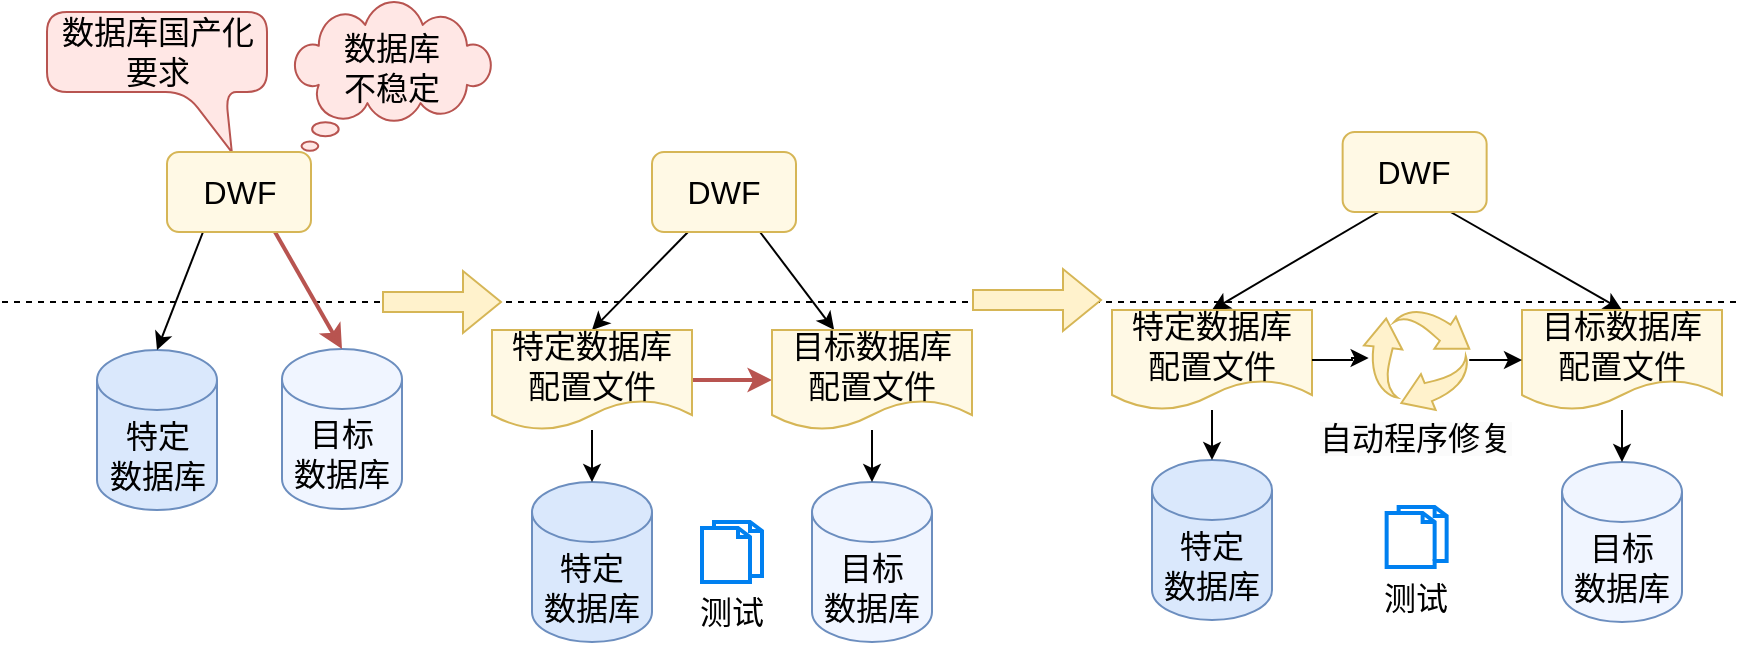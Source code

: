 <mxfile version="24.7.13">
  <diagram name="第 1 页" id="Z13YXTeYMu5rHQkVds1D">
    <mxGraphModel dx="1338" dy="723" grid="1" gridSize="10" guides="1" tooltips="1" connect="1" arrows="1" fold="1" page="1" pageScale="1" pageWidth="1169" pageHeight="827" math="0" shadow="0">
      <root>
        <mxCell id="0" />
        <mxCell id="1" parent="0" />
        <mxCell id="j5bSOG_ibHAwk6ScXbE1-1" value="" style="endArrow=none;dashed=1;html=1;rounded=0;" parent="1" edge="1">
          <mxGeometry width="50" height="50" relative="1" as="geometry">
            <mxPoint x="100" y="350" as="sourcePoint" />
            <mxPoint x="970" y="350" as="targetPoint" />
          </mxGeometry>
        </mxCell>
        <mxCell id="j5bSOG_ibHAwk6ScXbE1-3" value="特定&lt;div&gt;数据库&lt;/div&gt;" style="shape=cylinder3;whiteSpace=wrap;html=1;boundedLbl=1;backgroundOutline=1;size=15;fontSize=16;fillColor=#dae8fc;strokeColor=#6c8ebf;" parent="1" vertex="1">
          <mxGeometry x="147.5" y="374" width="60" height="80" as="geometry" />
        </mxCell>
        <mxCell id="j5bSOG_ibHAwk6ScXbE1-5" style="rounded=0;orthogonalLoop=1;jettySize=auto;html=1;entryX=0.5;entryY=0;entryDx=0;entryDy=0;entryPerimeter=0;exitX=0.25;exitY=1;exitDx=0;exitDy=0;" parent="1" source="j5bSOG_ibHAwk6ScXbE1-71" target="j5bSOG_ibHAwk6ScXbE1-3" edge="1">
          <mxGeometry relative="1" as="geometry">
            <mxPoint x="197.852" y="316.115" as="sourcePoint" />
          </mxGeometry>
        </mxCell>
        <mxCell id="j5bSOG_ibHAwk6ScXbE1-11" value="数据库&lt;div&gt;不稳定&lt;/div&gt;" style="whiteSpace=wrap;html=1;shape=mxgraph.basic.cloud_callout;fontSize=16;spacingBottom=14;fillColor=#FFE7E5;strokeColor=#b85450;" parent="1" vertex="1">
          <mxGeometry x="245" y="200" width="100" height="80" as="geometry" />
        </mxCell>
        <mxCell id="j5bSOG_ibHAwk6ScXbE1-20" value="&lt;div&gt;目标&lt;/div&gt;&lt;div&gt;数据库&lt;/div&gt;" style="shape=cylinder3;whiteSpace=wrap;html=1;boundedLbl=1;backgroundOutline=1;size=15;fontSize=16;fillColor=#F0F5FF;strokeColor=#6c8ebf;" parent="1" vertex="1">
          <mxGeometry x="240" y="373.5" width="60" height="80" as="geometry" />
        </mxCell>
        <mxCell id="j5bSOG_ibHAwk6ScXbE1-21" style="rounded=0;orthogonalLoop=1;jettySize=auto;html=1;entryX=0.5;entryY=0;entryDx=0;entryDy=0;entryPerimeter=0;exitX=0.75;exitY=1;exitDx=0;exitDy=0;fillColor=#f8cecc;strokeColor=#b85450;strokeWidth=2;" parent="1" source="j5bSOG_ibHAwk6ScXbE1-71" target="j5bSOG_ibHAwk6ScXbE1-20" edge="1">
          <mxGeometry relative="1" as="geometry">
            <mxPoint x="242.148" y="316.115" as="sourcePoint" />
          </mxGeometry>
        </mxCell>
        <mxCell id="j5bSOG_ibHAwk6ScXbE1-31" style="rounded=0;orthogonalLoop=1;jettySize=auto;html=1;entryX=0.5;entryY=0;entryDx=0;entryDy=0;exitX=0.25;exitY=1;exitDx=0;exitDy=0;" parent="1" source="j5bSOG_ibHAwk6ScXbE1-72" target="j5bSOG_ibHAwk6ScXbE1-26" edge="1">
          <mxGeometry relative="1" as="geometry">
            <mxPoint x="437.261" y="315.888" as="sourcePoint" />
          </mxGeometry>
        </mxCell>
        <mxCell id="j5bSOG_ibHAwk6ScXbE1-32" style="rounded=0;orthogonalLoop=1;jettySize=auto;html=1;exitX=0.75;exitY=1;exitDx=0;exitDy=0;" parent="1" source="j5bSOG_ibHAwk6ScXbE1-72" target="j5bSOG_ibHAwk6ScXbE1-27" edge="1">
          <mxGeometry relative="1" as="geometry">
            <mxPoint x="480.269" y="316.784" as="sourcePoint" />
          </mxGeometry>
        </mxCell>
        <mxCell id="j5bSOG_ibHAwk6ScXbE1-23" value="特定&lt;div&gt;数据库&lt;/div&gt;" style="shape=cylinder3;whiteSpace=wrap;html=1;boundedLbl=1;backgroundOutline=1;size=15;fontSize=16;fillColor=#dae8fc;strokeColor=#6c8ebf;" parent="1" vertex="1">
          <mxGeometry x="365" y="440" width="60" height="80" as="geometry" />
        </mxCell>
        <mxCell id="j5bSOG_ibHAwk6ScXbE1-24" value="&lt;div&gt;目标&lt;/div&gt;&lt;div&gt;数据库&lt;/div&gt;" style="shape=cylinder3;whiteSpace=wrap;html=1;boundedLbl=1;backgroundOutline=1;size=15;fontSize=16;fillColor=#F0F5FF;strokeColor=#6c8ebf;" parent="1" vertex="1">
          <mxGeometry x="505" y="440" width="60" height="80" as="geometry" />
        </mxCell>
        <mxCell id="j5bSOG_ibHAwk6ScXbE1-29" value="" style="edgeStyle=orthogonalEdgeStyle;rounded=0;orthogonalLoop=1;jettySize=auto;html=1;" parent="1" source="j5bSOG_ibHAwk6ScXbE1-26" target="j5bSOG_ibHAwk6ScXbE1-23" edge="1">
          <mxGeometry relative="1" as="geometry" />
        </mxCell>
        <mxCell id="j5bSOG_ibHAwk6ScXbE1-33" style="edgeStyle=orthogonalEdgeStyle;rounded=0;orthogonalLoop=1;jettySize=auto;html=1;entryX=0;entryY=0.5;entryDx=0;entryDy=0;fillColor=#f8cecc;strokeColor=#b85450;strokeWidth=2;" parent="1" source="j5bSOG_ibHAwk6ScXbE1-26" target="j5bSOG_ibHAwk6ScXbE1-27" edge="1">
          <mxGeometry relative="1" as="geometry" />
        </mxCell>
        <mxCell id="j5bSOG_ibHAwk6ScXbE1-26" value="特定数据库&lt;div style=&quot;font-size: 16px;&quot;&gt;配置文件&lt;/div&gt;" style="shape=document;whiteSpace=wrap;html=1;boundedLbl=1;fontSize=16;fillColor=#FFF9E5;strokeColor=#d6b656;" parent="1" vertex="1">
          <mxGeometry x="345" y="364" width="100" height="50" as="geometry" />
        </mxCell>
        <mxCell id="j5bSOG_ibHAwk6ScXbE1-30" value="" style="edgeStyle=orthogonalEdgeStyle;rounded=0;orthogonalLoop=1;jettySize=auto;html=1;" parent="1" source="j5bSOG_ibHAwk6ScXbE1-27" target="j5bSOG_ibHAwk6ScXbE1-24" edge="1">
          <mxGeometry relative="1" as="geometry" />
        </mxCell>
        <mxCell id="j5bSOG_ibHAwk6ScXbE1-27" value="目标数据库&lt;div style=&quot;font-size: 16px;&quot;&gt;配置文件&lt;/div&gt;" style="shape=document;whiteSpace=wrap;html=1;boundedLbl=1;fontSize=16;fillColor=#FFF9E5;strokeColor=#d6b656;" parent="1" vertex="1">
          <mxGeometry x="485" y="364" width="100" height="50" as="geometry" />
        </mxCell>
        <mxCell id="j5bSOG_ibHAwk6ScXbE1-41" value="&lt;span style=&quot;font-size: 16px;&quot;&gt;数据库国产化&lt;/span&gt;&lt;div&gt;&lt;span style=&quot;font-size: 16px;&quot;&gt;要求&lt;/span&gt;&lt;/div&gt;" style="shape=callout;whiteSpace=wrap;html=1;perimeter=calloutPerimeter;position2=0.84;size=30;position=0.63;rounded=1;fillColor=#FFE7E5;strokeColor=#b85450;" parent="1" vertex="1">
          <mxGeometry x="122.5" y="205" width="110" height="70" as="geometry" />
        </mxCell>
        <mxCell id="j5bSOG_ibHAwk6ScXbE1-54" style="rounded=0;orthogonalLoop=1;jettySize=auto;html=1;entryX=0.5;entryY=0;entryDx=0;entryDy=0;exitX=0.25;exitY=1;exitDx=0;exitDy=0;" parent="1" source="j5bSOG_ibHAwk6ScXbE1-74" target="j5bSOG_ibHAwk6ScXbE1-61" edge="1">
          <mxGeometry relative="1" as="geometry">
            <mxPoint x="774.654" y="302.152" as="sourcePoint" />
          </mxGeometry>
        </mxCell>
        <mxCell id="j5bSOG_ibHAwk6ScXbE1-55" style="rounded=0;orthogonalLoop=1;jettySize=auto;html=1;exitX=0.75;exitY=1;exitDx=0;exitDy=0;entryX=0.5;entryY=0;entryDx=0;entryDy=0;" parent="1" source="j5bSOG_ibHAwk6ScXbE1-74" target="j5bSOG_ibHAwk6ScXbE1-63" edge="1">
          <mxGeometry relative="1" as="geometry">
            <mxPoint x="830.873" y="304.546" as="sourcePoint" />
          </mxGeometry>
        </mxCell>
        <mxCell id="j5bSOG_ibHAwk6ScXbE1-57" value="特定&lt;div&gt;数据库&lt;/div&gt;" style="shape=cylinder3;whiteSpace=wrap;html=1;boundedLbl=1;backgroundOutline=1;size=15;fontSize=16;fillColor=#dae8fc;strokeColor=#6c8ebf;" parent="1" vertex="1">
          <mxGeometry x="675" y="429" width="60" height="80" as="geometry" />
        </mxCell>
        <mxCell id="j5bSOG_ibHAwk6ScXbE1-58" value="&lt;div&gt;目标&lt;/div&gt;&lt;div&gt;数据库&lt;/div&gt;" style="shape=cylinder3;whiteSpace=wrap;html=1;boundedLbl=1;backgroundOutline=1;size=15;fontSize=16;fillColor=#F0F5FF;strokeColor=#6c8ebf;" parent="1" vertex="1">
          <mxGeometry x="880" y="430" width="60" height="80" as="geometry" />
        </mxCell>
        <mxCell id="j5bSOG_ibHAwk6ScXbE1-59" value="" style="edgeStyle=orthogonalEdgeStyle;rounded=0;orthogonalLoop=1;jettySize=auto;html=1;" parent="1" source="j5bSOG_ibHAwk6ScXbE1-61" target="j5bSOG_ibHAwk6ScXbE1-57" edge="1">
          <mxGeometry relative="1" as="geometry" />
        </mxCell>
        <mxCell id="j5bSOG_ibHAwk6ScXbE1-61" value="特定数据库&lt;div style=&quot;font-size: 16px;&quot;&gt;配置文件&lt;/div&gt;" style="shape=document;whiteSpace=wrap;html=1;boundedLbl=1;fontSize=16;fillColor=#FFF9E5;strokeColor=#d6b656;gradientColor=none;" parent="1" vertex="1">
          <mxGeometry x="655" y="354" width="100" height="50" as="geometry" />
        </mxCell>
        <mxCell id="j5bSOG_ibHAwk6ScXbE1-62" value="" style="edgeStyle=orthogonalEdgeStyle;rounded=0;orthogonalLoop=1;jettySize=auto;html=1;" parent="1" source="j5bSOG_ibHAwk6ScXbE1-63" target="j5bSOG_ibHAwk6ScXbE1-58" edge="1">
          <mxGeometry relative="1" as="geometry" />
        </mxCell>
        <mxCell id="j5bSOG_ibHAwk6ScXbE1-63" value="目标数据库&lt;div style=&quot;font-size: 16px;&quot;&gt;配置文件&lt;/div&gt;" style="shape=document;whiteSpace=wrap;html=1;boundedLbl=1;fontSize=16;fillColor=#FFF9E5;strokeColor=#d6b656;" parent="1" vertex="1">
          <mxGeometry x="860" y="354" width="100" height="50" as="geometry" />
        </mxCell>
        <mxCell id="j5bSOG_ibHAwk6ScXbE1-69" style="edgeStyle=orthogonalEdgeStyle;rounded=0;orthogonalLoop=1;jettySize=auto;html=1;entryX=0;entryY=0.5;entryDx=0;entryDy=0;" parent="1" source="j5bSOG_ibHAwk6ScXbE1-66" target="j5bSOG_ibHAwk6ScXbE1-63" edge="1">
          <mxGeometry relative="1" as="geometry" />
        </mxCell>
        <mxCell id="j5bSOG_ibHAwk6ScXbE1-66" value="" style="sketch=0;html=1;aspect=fixed;strokeColor=#d6b656;shadow=0;fillColor=#fff2cc;verticalAlign=top;labelPosition=center;verticalLabelPosition=bottom;shape=mxgraph.gcp2.arrow_cycle" parent="1" vertex="1">
          <mxGeometry x="781" y="354" width="52.63" height="50" as="geometry" />
        </mxCell>
        <mxCell id="j5bSOG_ibHAwk6ScXbE1-67" value="&#xa;&lt;span style=&quot;color: rgb(0, 0, 0); font-family: Helvetica; font-size: 16px; font-style: normal; font-variant-ligatures: normal; font-variant-caps: normal; font-weight: 400; letter-spacing: normal; orphans: 2; text-align: center; text-indent: 0px; text-transform: none; widows: 2; word-spacing: 0px; -webkit-text-stroke-width: 0px; white-space: normal; background-color: rgb(251, 251, 251); text-decoration-thickness: initial; text-decoration-style: initial; text-decoration-color: initial; display: inline !important; float: none;&quot;&gt;自动程序修复&lt;/span&gt;&#xa;&#xa;" style="text;html=1;align=center;verticalAlign=middle;whiteSpace=wrap;rounded=0;" parent="1" vertex="1">
          <mxGeometry x="755.48" y="400" width="103.68" height="50" as="geometry" />
        </mxCell>
        <mxCell id="j5bSOG_ibHAwk6ScXbE1-68" style="edgeStyle=orthogonalEdgeStyle;rounded=0;orthogonalLoop=1;jettySize=auto;html=1;entryX=0.044;entryY=0.48;entryDx=0;entryDy=0;entryPerimeter=0;" parent="1" source="j5bSOG_ibHAwk6ScXbE1-61" target="j5bSOG_ibHAwk6ScXbE1-66" edge="1">
          <mxGeometry relative="1" as="geometry" />
        </mxCell>
        <mxCell id="j5bSOG_ibHAwk6ScXbE1-71" value="&lt;span style=&quot;font-size: 16px;&quot;&gt;DWF&lt;/span&gt;" style="rounded=1;whiteSpace=wrap;html=1;fillColor=#FFF9E5;strokeColor=#d6b656;" parent="1" vertex="1">
          <mxGeometry x="182.5" y="275" width="72" height="40" as="geometry" />
        </mxCell>
        <mxCell id="j5bSOG_ibHAwk6ScXbE1-72" value="&lt;span style=&quot;font-size: 16px;&quot;&gt;DWF&lt;/span&gt;" style="rounded=1;whiteSpace=wrap;html=1;fillColor=#FFF9E5;strokeColor=#d6b656;" parent="1" vertex="1">
          <mxGeometry x="425" y="275" width="72" height="40" as="geometry" />
        </mxCell>
        <mxCell id="j5bSOG_ibHAwk6ScXbE1-74" value="&lt;span style=&quot;font-size: 16px;&quot;&gt;DWF&lt;/span&gt;" style="rounded=1;whiteSpace=wrap;html=1;fillColor=#FFF9E5;strokeColor=#d6b656;" parent="1" vertex="1">
          <mxGeometry x="770.32" y="265" width="72" height="40" as="geometry" />
        </mxCell>
        <mxCell id="j5bSOG_ibHAwk6ScXbE1-78" value="" style="group" parent="1" vertex="1" connectable="0">
          <mxGeometry x="777.32" y="442.5" width="60" height="75" as="geometry" />
        </mxCell>
        <mxCell id="j5bSOG_ibHAwk6ScXbE1-76" value="" style="html=1;verticalLabelPosition=bottom;align=center;labelBackgroundColor=#ffffff;verticalAlign=top;strokeWidth=2;strokeColor=#0080F0;shadow=0;dashed=0;shape=mxgraph.ios7.icons.documents;" parent="j5bSOG_ibHAwk6ScXbE1-78" vertex="1">
          <mxGeometry x="15" y="10" width="30" height="30" as="geometry" />
        </mxCell>
        <mxCell id="j5bSOG_ibHAwk6ScXbE1-77" value="测试" style="text;html=1;align=center;verticalAlign=middle;whiteSpace=wrap;rounded=0;fontSize=16;" parent="j5bSOG_ibHAwk6ScXbE1-78" vertex="1">
          <mxGeometry y="40" width="60" height="30" as="geometry" />
        </mxCell>
        <mxCell id="j5bSOG_ibHAwk6ScXbE1-82" value="" style="group" parent="1" vertex="1" connectable="0">
          <mxGeometry x="435" y="450" width="60" height="75" as="geometry" />
        </mxCell>
        <mxCell id="j5bSOG_ibHAwk6ScXbE1-83" value="" style="html=1;verticalLabelPosition=bottom;align=center;labelBackgroundColor=#ffffff;verticalAlign=top;strokeWidth=2;strokeColor=#0080F0;shadow=0;dashed=0;shape=mxgraph.ios7.icons.documents;" parent="j5bSOG_ibHAwk6ScXbE1-82" vertex="1">
          <mxGeometry x="15" y="10" width="30" height="30" as="geometry" />
        </mxCell>
        <mxCell id="j5bSOG_ibHAwk6ScXbE1-84" value="测试" style="text;html=1;align=center;verticalAlign=middle;whiteSpace=wrap;rounded=0;fontSize=16;" parent="j5bSOG_ibHAwk6ScXbE1-82" vertex="1">
          <mxGeometry y="40" width="60" height="30" as="geometry" />
        </mxCell>
        <mxCell id="j5bSOG_ibHAwk6ScXbE1-85" value="" style="endArrow=classic;html=1;rounded=0;shape=flexArrow;fillColor=#fff2cc;strokeColor=#d6b656;" parent="1" edge="1">
          <mxGeometry width="50" height="50" relative="1" as="geometry">
            <mxPoint x="290" y="350" as="sourcePoint" />
            <mxPoint x="350" y="350" as="targetPoint" />
          </mxGeometry>
        </mxCell>
        <mxCell id="j5bSOG_ibHAwk6ScXbE1-86" value="" style="endArrow=classic;html=1;rounded=0;shape=flexArrow;fillColor=#fff2cc;strokeColor=#d6b656;" parent="1" edge="1">
          <mxGeometry width="50" height="50" relative="1" as="geometry">
            <mxPoint x="585" y="349" as="sourcePoint" />
            <mxPoint x="650" y="349" as="targetPoint" />
          </mxGeometry>
        </mxCell>
      </root>
    </mxGraphModel>
  </diagram>
</mxfile>
